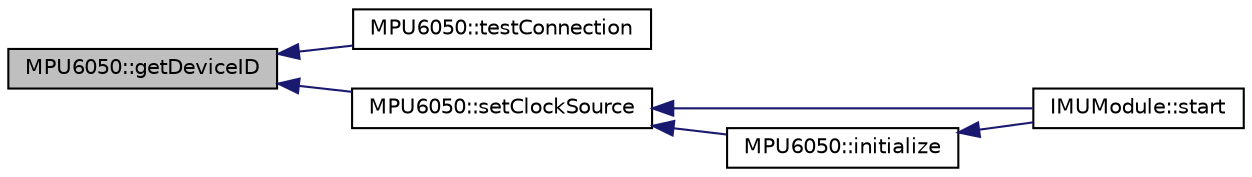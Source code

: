 digraph "MPU6050::getDeviceID"
{
  edge [fontname="Helvetica",fontsize="10",labelfontname="Helvetica",labelfontsize="10"];
  node [fontname="Helvetica",fontsize="10",shape=record];
  rankdir="LR";
  Node57 [label="MPU6050::getDeviceID",height=0.2,width=0.4,color="black", fillcolor="grey75", style="filled", fontcolor="black"];
  Node57 -> Node58 [dir="back",color="midnightblue",fontsize="10",style="solid",fontname="Helvetica"];
  Node58 [label="MPU6050::testConnection",height=0.2,width=0.4,color="black", fillcolor="white", style="filled",URL="$class_m_p_u6050.html#a95ffab7b44fce3834236e0813687d11a",tooltip="Verify the I2C connection. "];
  Node57 -> Node59 [dir="back",color="midnightblue",fontsize="10",style="solid",fontname="Helvetica"];
  Node59 [label="MPU6050::setClockSource",height=0.2,width=0.4,color="black", fillcolor="white", style="filled",URL="$class_m_p_u6050.html#a4c1cd147d038e024bdeaa053c4d77734",tooltip="Set clock source setting. "];
  Node59 -> Node60 [dir="back",color="midnightblue",fontsize="10",style="solid",fontname="Helvetica"];
  Node60 [label="IMUModule::start",height=0.2,width=0.4,color="black", fillcolor="white", style="filled",URL="$class_i_m_u_module.html#aba29f7665d8ec8f0eefe802f1c2b741c",tooltip="Called once to initialize the module. "];
  Node59 -> Node61 [dir="back",color="midnightblue",fontsize="10",style="solid",fontname="Helvetica"];
  Node61 [label="MPU6050::initialize",height=0.2,width=0.4,color="black", fillcolor="white", style="filled",URL="$class_m_p_u6050.html#abd8fc6c18adf158011118fbccc7e7054",tooltip="Power on and prepare for general usage. "];
  Node61 -> Node60 [dir="back",color="midnightblue",fontsize="10",style="solid",fontname="Helvetica"];
}
